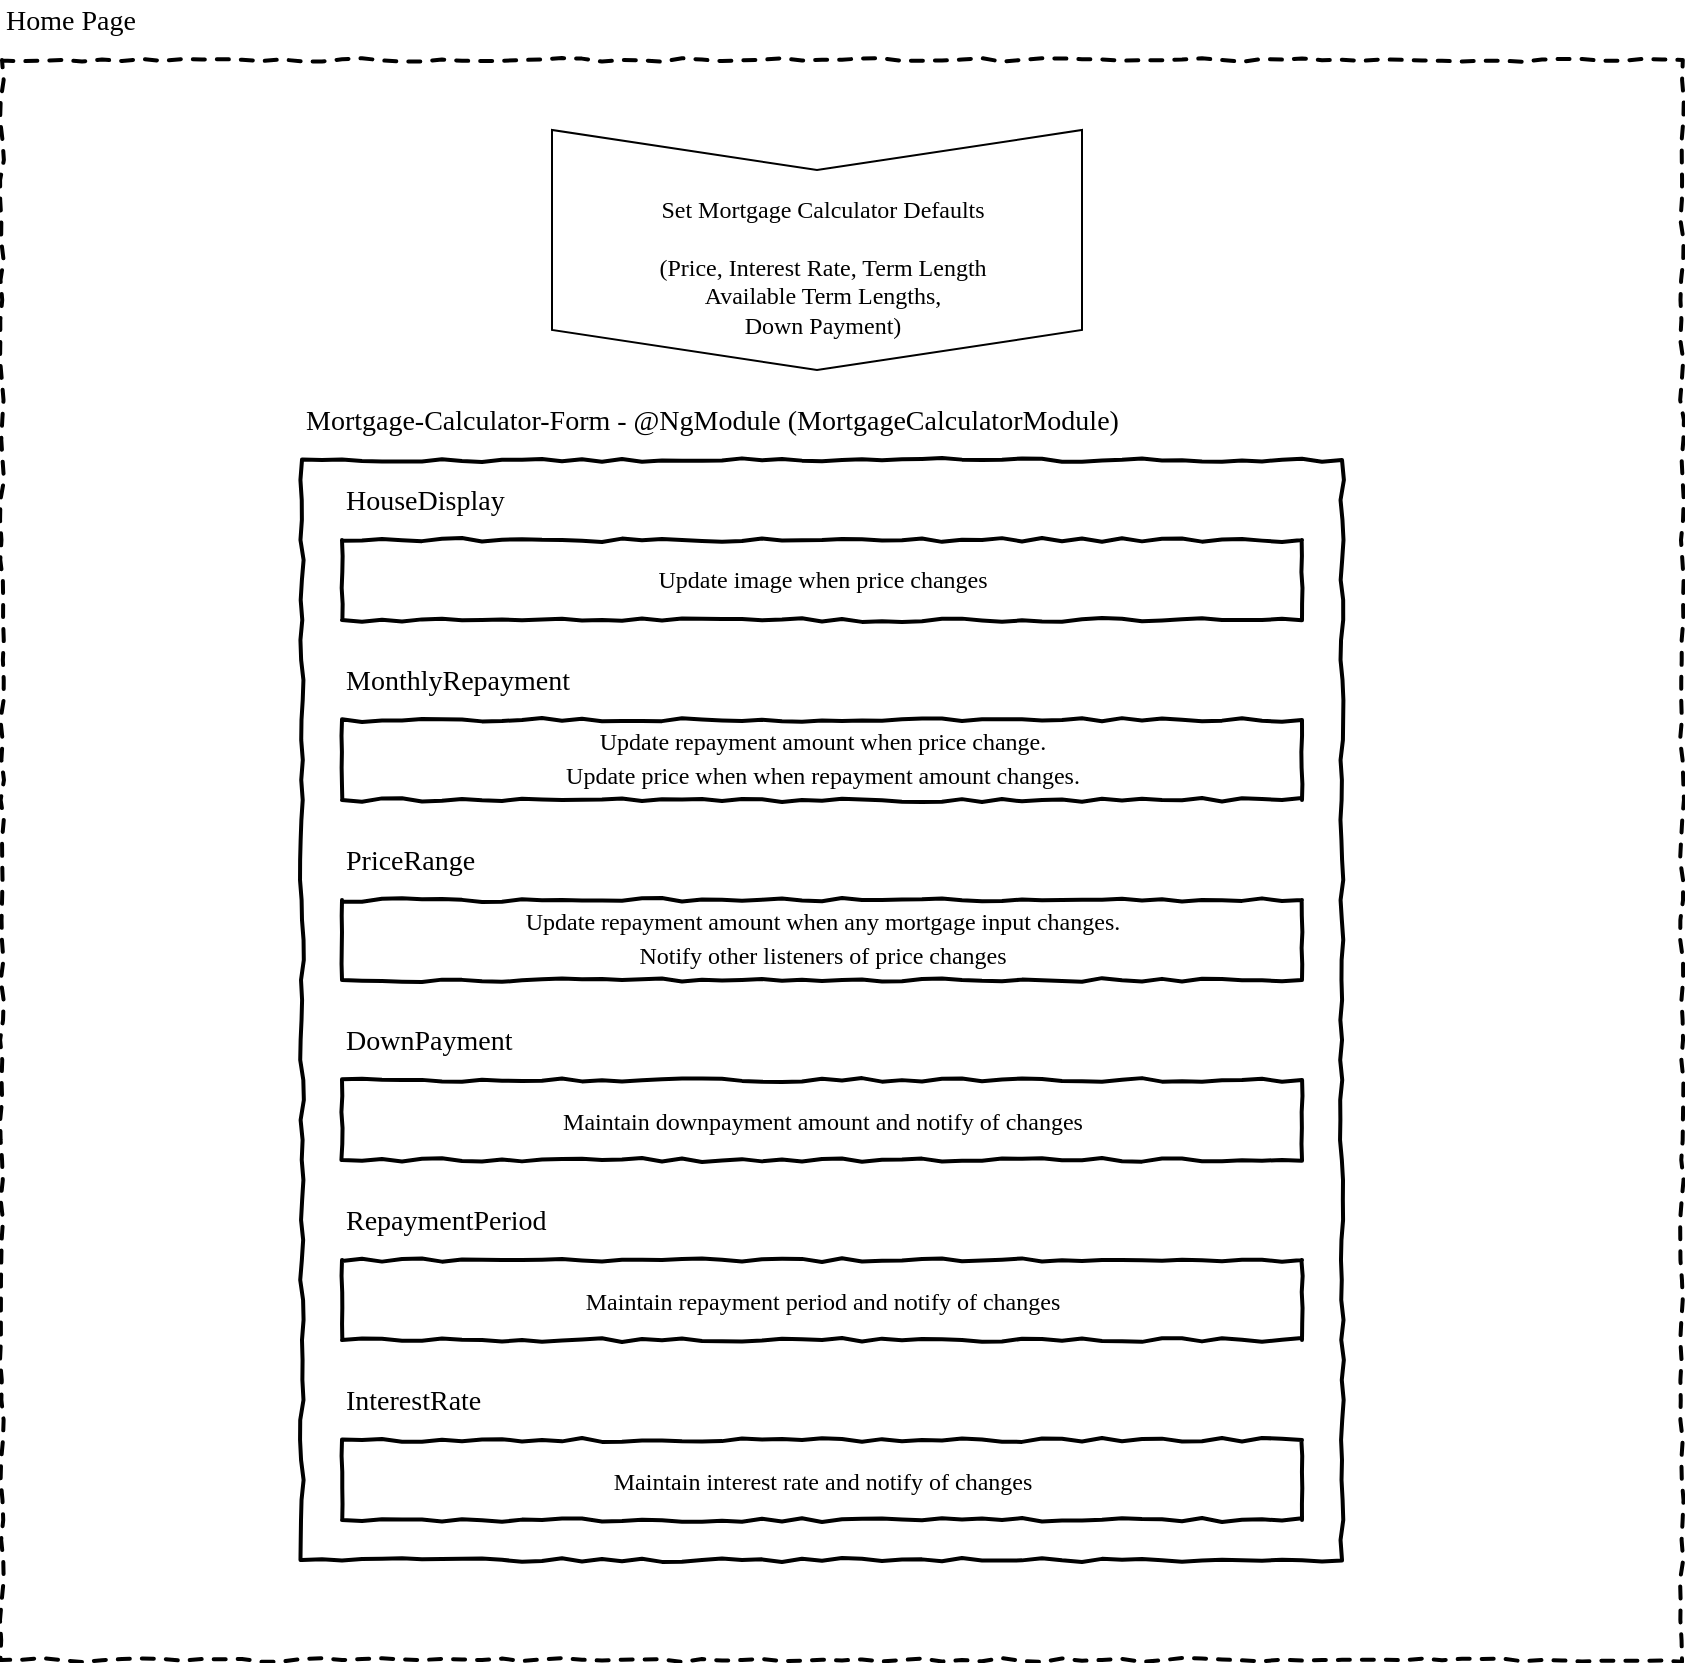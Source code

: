 <mxfile version="14.6.13" type="device"><diagram name="Page-1" id="03018318-947c-dd8e-b7a3-06fadd420f32"><mxGraphModel dx="1092" dy="838" grid="1" gridSize="10" guides="1" tooltips="1" connect="1" arrows="1" fold="1" page="1" pageScale="1" pageWidth="1100" pageHeight="850" background="#ffffff" math="0" shadow="0"><root><mxCell id="0"/><mxCell id="1" parent="0"/><mxCell id="677b7b8949515195-26" value="" style="whiteSpace=wrap;html=1;rounded=0;shadow=0;labelBackgroundColor=none;strokeWidth=2;fillColor=none;fontFamily=Verdana;fontSize=12;align=center;comic=1;dashed=1;" parent="1" vertex="1"><mxGeometry x="160" y="40" width="840" height="800" as="geometry"/></mxCell><mxCell id="677b7b8949515195-42" value="Home Page" style="text;html=1;points=[];align=left;verticalAlign=top;spacingTop=-4;fontSize=14;fontFamily=Verdana" parent="1" vertex="1"><mxGeometry x="160" y="10" width="170" height="20" as="geometry"/></mxCell><mxCell id="dtakjQ9b3aIWVR-UOPdA-2" value="" style="whiteSpace=wrap;html=1;rounded=0;shadow=0;labelBackgroundColor=none;strokeWidth=2;fillColor=none;fontFamily=Verdana;fontSize=12;align=center;comic=1;perimeterSpacing=1;" parent="1" vertex="1"><mxGeometry x="310" y="240" width="520" height="550" as="geometry"/></mxCell><mxCell id="dtakjQ9b3aIWVR-UOPdA-3" value="Mortgage-Calculator-Form - @NgModule (MortgageCalculatorModule)" style="text;html=1;points=[];align=left;verticalAlign=top;spacingTop=-4;fontSize=14;fontFamily=Verdana" parent="1" vertex="1"><mxGeometry x="310" y="210" width="170" height="20" as="geometry"/></mxCell><mxCell id="dtakjQ9b3aIWVR-UOPdA-4" value="" style="whiteSpace=wrap;html=1;rounded=0;shadow=0;labelBackgroundColor=none;strokeWidth=2;fillColor=none;fontFamily=Verdana;fontSize=12;align=center;comic=1;" parent="1" vertex="1"><mxGeometry x="330" y="280" width="480" height="40" as="geometry"/></mxCell><mxCell id="dtakjQ9b3aIWVR-UOPdA-5" value="HouseDisplay" style="text;html=1;points=[];align=left;verticalAlign=top;spacingTop=-4;fontSize=14;fontFamily=Verdana" parent="1" vertex="1"><mxGeometry x="330" y="250" width="170" height="20" as="geometry"/></mxCell><mxCell id="dtakjQ9b3aIWVR-UOPdA-6" value="" style="whiteSpace=wrap;html=1;rounded=0;shadow=0;labelBackgroundColor=none;strokeWidth=2;fillColor=none;fontFamily=Verdana;fontSize=12;align=center;comic=1;" parent="1" vertex="1"><mxGeometry x="330" y="370" width="480" height="40" as="geometry"/></mxCell><mxCell id="dtakjQ9b3aIWVR-UOPdA-7" value="MonthlyRepayment&amp;nbsp;" style="text;html=1;points=[];align=left;verticalAlign=top;spacingTop=-4;fontSize=14;fontFamily=Verdana" parent="1" vertex="1"><mxGeometry x="330" y="340" width="170" height="20" as="geometry"/></mxCell><mxCell id="dtakjQ9b3aIWVR-UOPdA-8" value="Update image when price changes" style="text;html=1;points=[];align=center;verticalAlign=top;spacingTop=-4;fontSize=12;fontFamily=Verdana" parent="1" vertex="1"><mxGeometry x="340" y="290" width="460" height="20" as="geometry"/></mxCell><mxCell id="dtakjQ9b3aIWVR-UOPdA-9" value="&lt;font style=&quot;font-size: 12px&quot;&gt;Update repayment amount when price change. &lt;br&gt;Update price when when repayment amount changes.&lt;/font&gt;" style="text;html=1;points=[];align=center;verticalAlign=top;spacingTop=-4;fontSize=14;fontFamily=Verdana" parent="1" vertex="1"><mxGeometry x="340" y="370" width="460" height="20" as="geometry"/></mxCell><mxCell id="dtakjQ9b3aIWVR-UOPdA-12" value="" style="whiteSpace=wrap;html=1;rounded=0;shadow=0;labelBackgroundColor=none;strokeWidth=2;fillColor=none;fontFamily=Verdana;fontSize=12;align=center;comic=1;" parent="1" vertex="1"><mxGeometry x="330" y="460" width="480" height="40" as="geometry"/></mxCell><mxCell id="dtakjQ9b3aIWVR-UOPdA-13" value="PriceRange" style="text;html=1;points=[];align=left;verticalAlign=top;spacingTop=-4;fontSize=14;fontFamily=Verdana" parent="1" vertex="1"><mxGeometry x="330" y="430" width="170" height="20" as="geometry"/></mxCell><mxCell id="dtakjQ9b3aIWVR-UOPdA-14" value="&lt;font style=&quot;font-size: 12px&quot;&gt;Update repayment amount when any mortgage input changes.&lt;br&gt;Notify other listeners of price changes&lt;br&gt;&lt;/font&gt;" style="text;html=1;points=[];align=center;verticalAlign=top;spacingTop=-4;fontSize=14;fontFamily=Verdana" parent="1" vertex="1"><mxGeometry x="340" y="460" width="460" height="20" as="geometry"/></mxCell><mxCell id="dtakjQ9b3aIWVR-UOPdA-15" value="" style="whiteSpace=wrap;html=1;rounded=0;shadow=0;labelBackgroundColor=none;strokeWidth=2;fillColor=none;fontFamily=Verdana;fontSize=12;align=center;comic=1;" parent="1" vertex="1"><mxGeometry x="330" y="550" width="480" height="40" as="geometry"/></mxCell><mxCell id="dtakjQ9b3aIWVR-UOPdA-16" value="DownPayment" style="text;html=1;points=[];align=left;verticalAlign=top;spacingTop=-4;fontSize=14;fontFamily=Verdana" parent="1" vertex="1"><mxGeometry x="330" y="520" width="170" height="20" as="geometry"/></mxCell><mxCell id="dtakjQ9b3aIWVR-UOPdA-17" value="&lt;font style=&quot;font-size: 12px&quot;&gt;Maintain downpayment amount and notify of changes&lt;/font&gt;" style="text;html=1;points=[];align=center;verticalAlign=top;spacingTop=-4;fontSize=14;fontFamily=Verdana" parent="1" vertex="1"><mxGeometry x="340" y="560" width="460" height="20" as="geometry"/></mxCell><mxCell id="dtakjQ9b3aIWVR-UOPdA-18" value="" style="whiteSpace=wrap;html=1;rounded=0;shadow=0;labelBackgroundColor=none;strokeWidth=2;fillColor=none;fontFamily=Verdana;fontSize=12;align=center;comic=1;" parent="1" vertex="1"><mxGeometry x="330" y="640" width="480" height="40" as="geometry"/></mxCell><mxCell id="dtakjQ9b3aIWVR-UOPdA-19" value="RepaymentPeriod" style="text;html=1;points=[];align=left;verticalAlign=top;spacingTop=-4;fontSize=14;fontFamily=Verdana" parent="1" vertex="1"><mxGeometry x="330" y="610" width="170" height="20" as="geometry"/></mxCell><mxCell id="dtakjQ9b3aIWVR-UOPdA-20" value="&lt;span style=&quot;font-size: 12px&quot;&gt;Maintain repayment period and notify of changes&lt;/span&gt;" style="text;html=1;points=[];align=center;verticalAlign=top;spacingTop=-4;fontSize=14;fontFamily=Verdana" parent="1" vertex="1"><mxGeometry x="340" y="650" width="460" height="20" as="geometry"/></mxCell><mxCell id="dtakjQ9b3aIWVR-UOPdA-21" value="" style="whiteSpace=wrap;html=1;rounded=0;shadow=0;labelBackgroundColor=none;strokeWidth=2;fillColor=none;fontFamily=Verdana;fontSize=12;align=center;comic=1;" parent="1" vertex="1"><mxGeometry x="330" y="730" width="480" height="40" as="geometry"/></mxCell><mxCell id="dtakjQ9b3aIWVR-UOPdA-22" value="InterestRate" style="text;html=1;points=[];align=left;verticalAlign=top;spacingTop=-4;fontSize=14;fontFamily=Verdana" parent="1" vertex="1"><mxGeometry x="330" y="700" width="170" height="20" as="geometry"/></mxCell><mxCell id="dtakjQ9b3aIWVR-UOPdA-23" value="&lt;font style=&quot;font-size: 12px&quot;&gt;Maintain interest rate and notify of changes&lt;/font&gt;" style="text;html=1;points=[];align=center;verticalAlign=top;spacingTop=-4;fontSize=14;fontFamily=Verdana" parent="1" vertex="1"><mxGeometry x="340" y="740" width="460" height="20" as="geometry"/></mxCell><mxCell id="qvO5iQyYetsvC2-DB6bB-2" value="" style="shape=step;perimeter=stepPerimeter;whiteSpace=wrap;html=1;fixedSize=1;rotation=90;" vertex="1" parent="1"><mxGeometry x="507.5" y="2.5" width="120" height="265" as="geometry"/></mxCell><mxCell id="qvO5iQyYetsvC2-DB6bB-3" value="Set Mortgage Calculator Defaults&lt;br&gt;&lt;br&gt;(Price, Interest Rate, Term Length&lt;br&gt;Available Term Lengths,&lt;br&gt;Down Payment)" style="text;html=1;points=[];align=center;verticalAlign=top;spacingTop=-4;fontSize=12;fontFamily=Verdana" vertex="1" parent="1"><mxGeometry x="460" y="105" width="220" height="20" as="geometry"/></mxCell></root></mxGraphModel></diagram></mxfile>